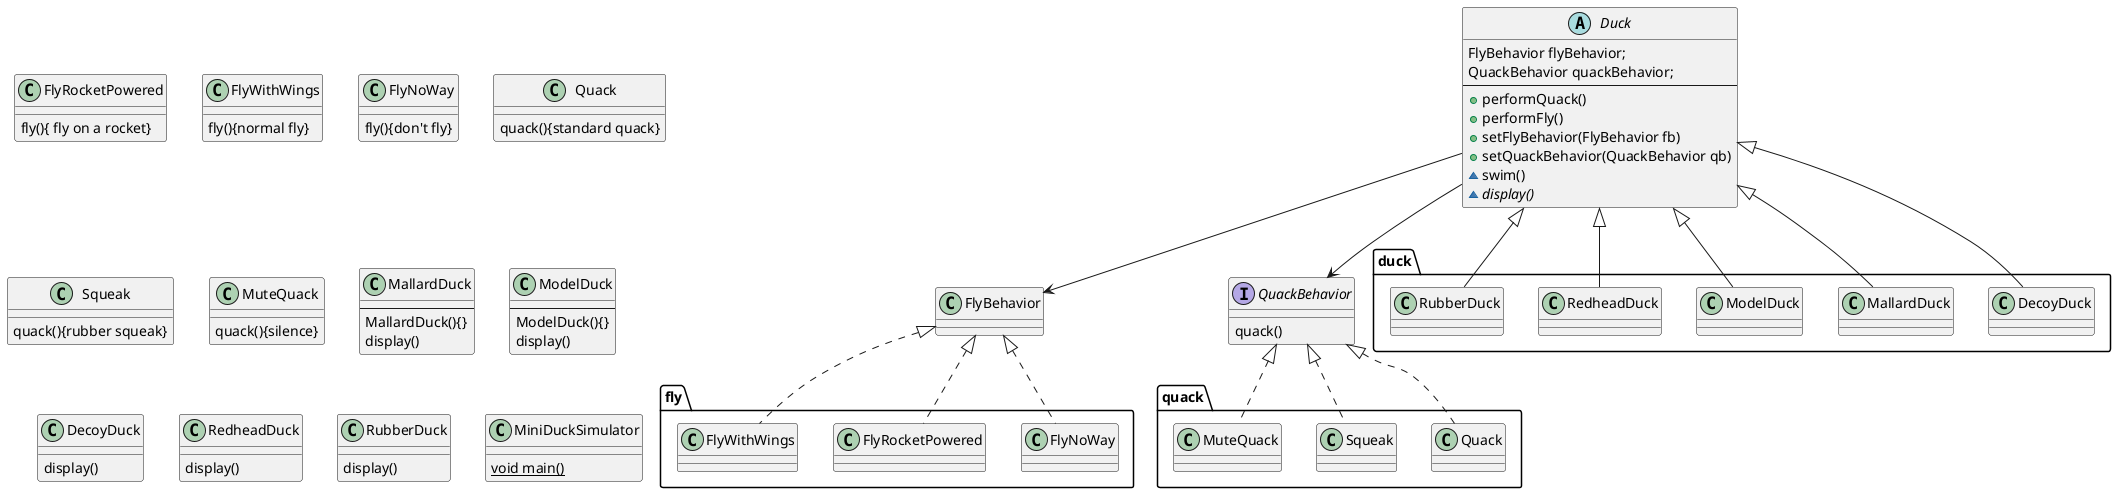 @startuml

 Duck --> FlyBehavior
 Duck --> QuackBehavior
 package fly{
    FlyBehavior <|.. FlyNoWay
    FlyBehavior <|.. FlyRocketPowered
    FlyBehavior <|.. FlyWithWings
 }
 package quack{
    QuackBehavior <|.. Quack
    QuackBehavior <|.. Squeak
    QuackBehavior <|.. MuteQuack
 }
 package duck{
    Duck <|-- DecoyDuck
    Duck <|-- MallardDuck
    Duck <|-- ModelDuck
    Duck <|-- RedheadDuck
    Duck <|-- RubberDuck
 }

 class FlyRocketPowered{
    fly(){ fly on a rocket}
 }

 class FlyWithWings{
    fly(){normal fly}
 }

 class FlyNoWay{
    fly(){don't fly}
 }

 interface QuackBehavior{
    quack()
 }

 class Quack{
    quack(){standard quack}
 }

 class Squeak{
    quack(){rubber squeak}
 }

 class MuteQuack{
    quack(){silence}
 }

 abstract class Duck{
    FlyBehavior flyBehavior;
    QuackBehavior quackBehavior;
    --
    + performQuack()
    + performFly()
    + setFlyBehavior(FlyBehavior fb)
    + setQuackBehavior(QuackBehavior qb)
    ~ swim()
    ~ {abstract} display()
 }

 class MallardDuck{
 --
 MallardDuck(){}
 display()
 }

 class ModelDuck{
 --
 ModelDuck(){}
 display()
 }

 class DecoyDuck{
 display()
 }

 class RedheadDuck{
 display()
 }

 class RubberDuck{
 display()
 }

 class MiniDuckSimulator{
  {static} void main()
 }



@enduml
